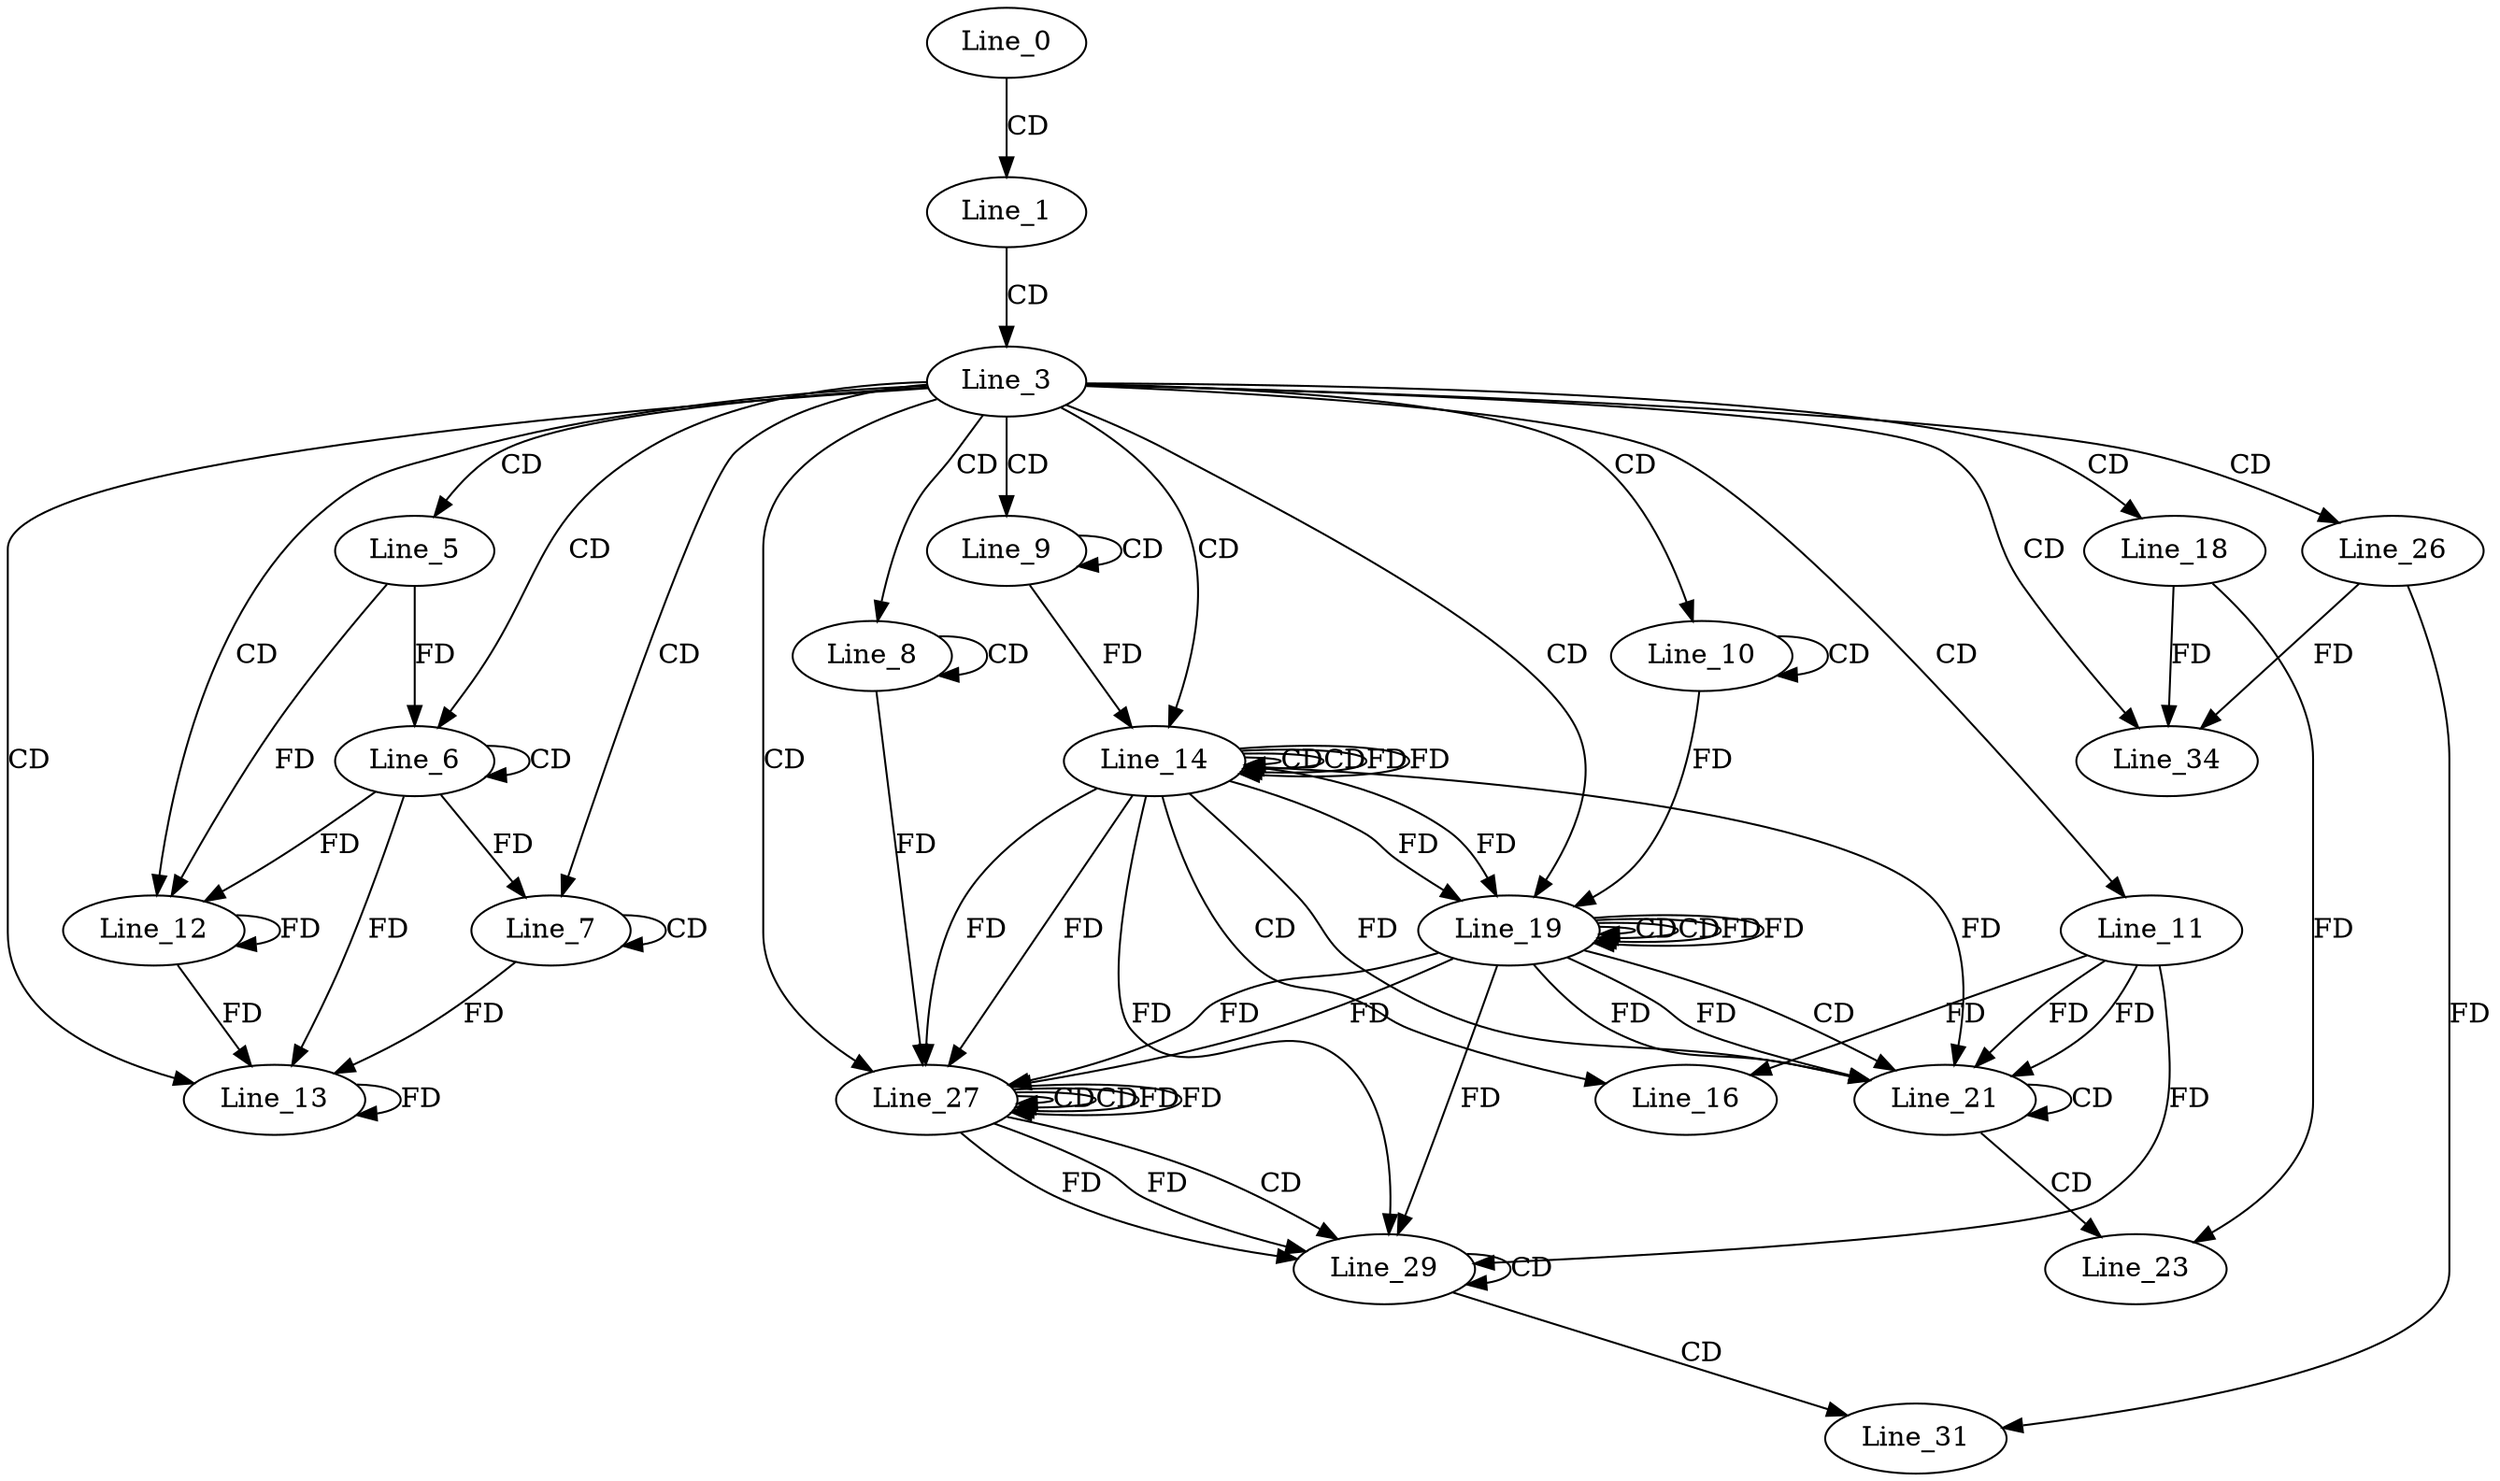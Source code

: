 digraph G {
  Line_0;
  Line_1;
  Line_3;
  Line_5;
  Line_6;
  Line_6;
  Line_7;
  Line_7;
  Line_8;
  Line_8;
  Line_9;
  Line_9;
  Line_10;
  Line_10;
  Line_11;
  Line_12;
  Line_12;
  Line_13;
  Line_13;
  Line_14;
  Line_14;
  Line_14;
  Line_16;
  Line_18;
  Line_19;
  Line_19;
  Line_19;
  Line_21;
  Line_21;
  Line_23;
  Line_26;
  Line_27;
  Line_27;
  Line_27;
  Line_29;
  Line_29;
  Line_31;
  Line_34;
  Line_34;
  Line_0 -> Line_1 [ label="CD" ];
  Line_1 -> Line_3 [ label="CD" ];
  Line_3 -> Line_5 [ label="CD" ];
  Line_3 -> Line_6 [ label="CD" ];
  Line_6 -> Line_6 [ label="CD" ];
  Line_5 -> Line_6 [ label="FD" ];
  Line_3 -> Line_7 [ label="CD" ];
  Line_7 -> Line_7 [ label="CD" ];
  Line_6 -> Line_7 [ label="FD" ];
  Line_3 -> Line_8 [ label="CD" ];
  Line_8 -> Line_8 [ label="CD" ];
  Line_3 -> Line_9 [ label="CD" ];
  Line_9 -> Line_9 [ label="CD" ];
  Line_3 -> Line_10 [ label="CD" ];
  Line_10 -> Line_10 [ label="CD" ];
  Line_3 -> Line_11 [ label="CD" ];
  Line_3 -> Line_12 [ label="CD" ];
  Line_6 -> Line_12 [ label="FD" ];
  Line_12 -> Line_12 [ label="FD" ];
  Line_5 -> Line_12 [ label="FD" ];
  Line_3 -> Line_13 [ label="CD" ];
  Line_7 -> Line_13 [ label="FD" ];
  Line_13 -> Line_13 [ label="FD" ];
  Line_6 -> Line_13 [ label="FD" ];
  Line_12 -> Line_13 [ label="FD" ];
  Line_3 -> Line_14 [ label="CD" ];
  Line_14 -> Line_14 [ label="CD" ];
  Line_9 -> Line_14 [ label="FD" ];
  Line_14 -> Line_14 [ label="CD" ];
  Line_14 -> Line_14 [ label="FD" ];
  Line_14 -> Line_16 [ label="CD" ];
  Line_11 -> Line_16 [ label="FD" ];
  Line_3 -> Line_18 [ label="CD" ];
  Line_3 -> Line_19 [ label="CD" ];
  Line_19 -> Line_19 [ label="CD" ];
  Line_14 -> Line_19 [ label="FD" ];
  Line_10 -> Line_19 [ label="FD" ];
  Line_19 -> Line_19 [ label="CD" ];
  Line_19 -> Line_19 [ label="FD" ];
  Line_14 -> Line_19 [ label="FD" ];
  Line_19 -> Line_21 [ label="CD" ];
  Line_11 -> Line_21 [ label="FD" ];
  Line_19 -> Line_21 [ label="FD" ];
  Line_14 -> Line_21 [ label="FD" ];
  Line_21 -> Line_21 [ label="CD" ];
  Line_11 -> Line_21 [ label="FD" ];
  Line_19 -> Line_21 [ label="FD" ];
  Line_14 -> Line_21 [ label="FD" ];
  Line_21 -> Line_23 [ label="CD" ];
  Line_18 -> Line_23 [ label="FD" ];
  Line_3 -> Line_26 [ label="CD" ];
  Line_3 -> Line_27 [ label="CD" ];
  Line_27 -> Line_27 [ label="CD" ];
  Line_19 -> Line_27 [ label="FD" ];
  Line_14 -> Line_27 [ label="FD" ];
  Line_8 -> Line_27 [ label="FD" ];
  Line_27 -> Line_27 [ label="CD" ];
  Line_27 -> Line_27 [ label="FD" ];
  Line_19 -> Line_27 [ label="FD" ];
  Line_14 -> Line_27 [ label="FD" ];
  Line_27 -> Line_29 [ label="CD" ];
  Line_27 -> Line_29 [ label="FD" ];
  Line_29 -> Line_29 [ label="CD" ];
  Line_11 -> Line_29 [ label="FD" ];
  Line_27 -> Line_29 [ label="FD" ];
  Line_19 -> Line_29 [ label="FD" ];
  Line_14 -> Line_29 [ label="FD" ];
  Line_29 -> Line_31 [ label="CD" ];
  Line_26 -> Line_31 [ label="FD" ];
  Line_3 -> Line_34 [ label="CD" ];
  Line_18 -> Line_34 [ label="FD" ];
  Line_26 -> Line_34 [ label="FD" ];
  Line_14 -> Line_14 [ label="FD" ];
  Line_19 -> Line_19 [ label="FD" ];
  Line_27 -> Line_27 [ label="FD" ];
}
